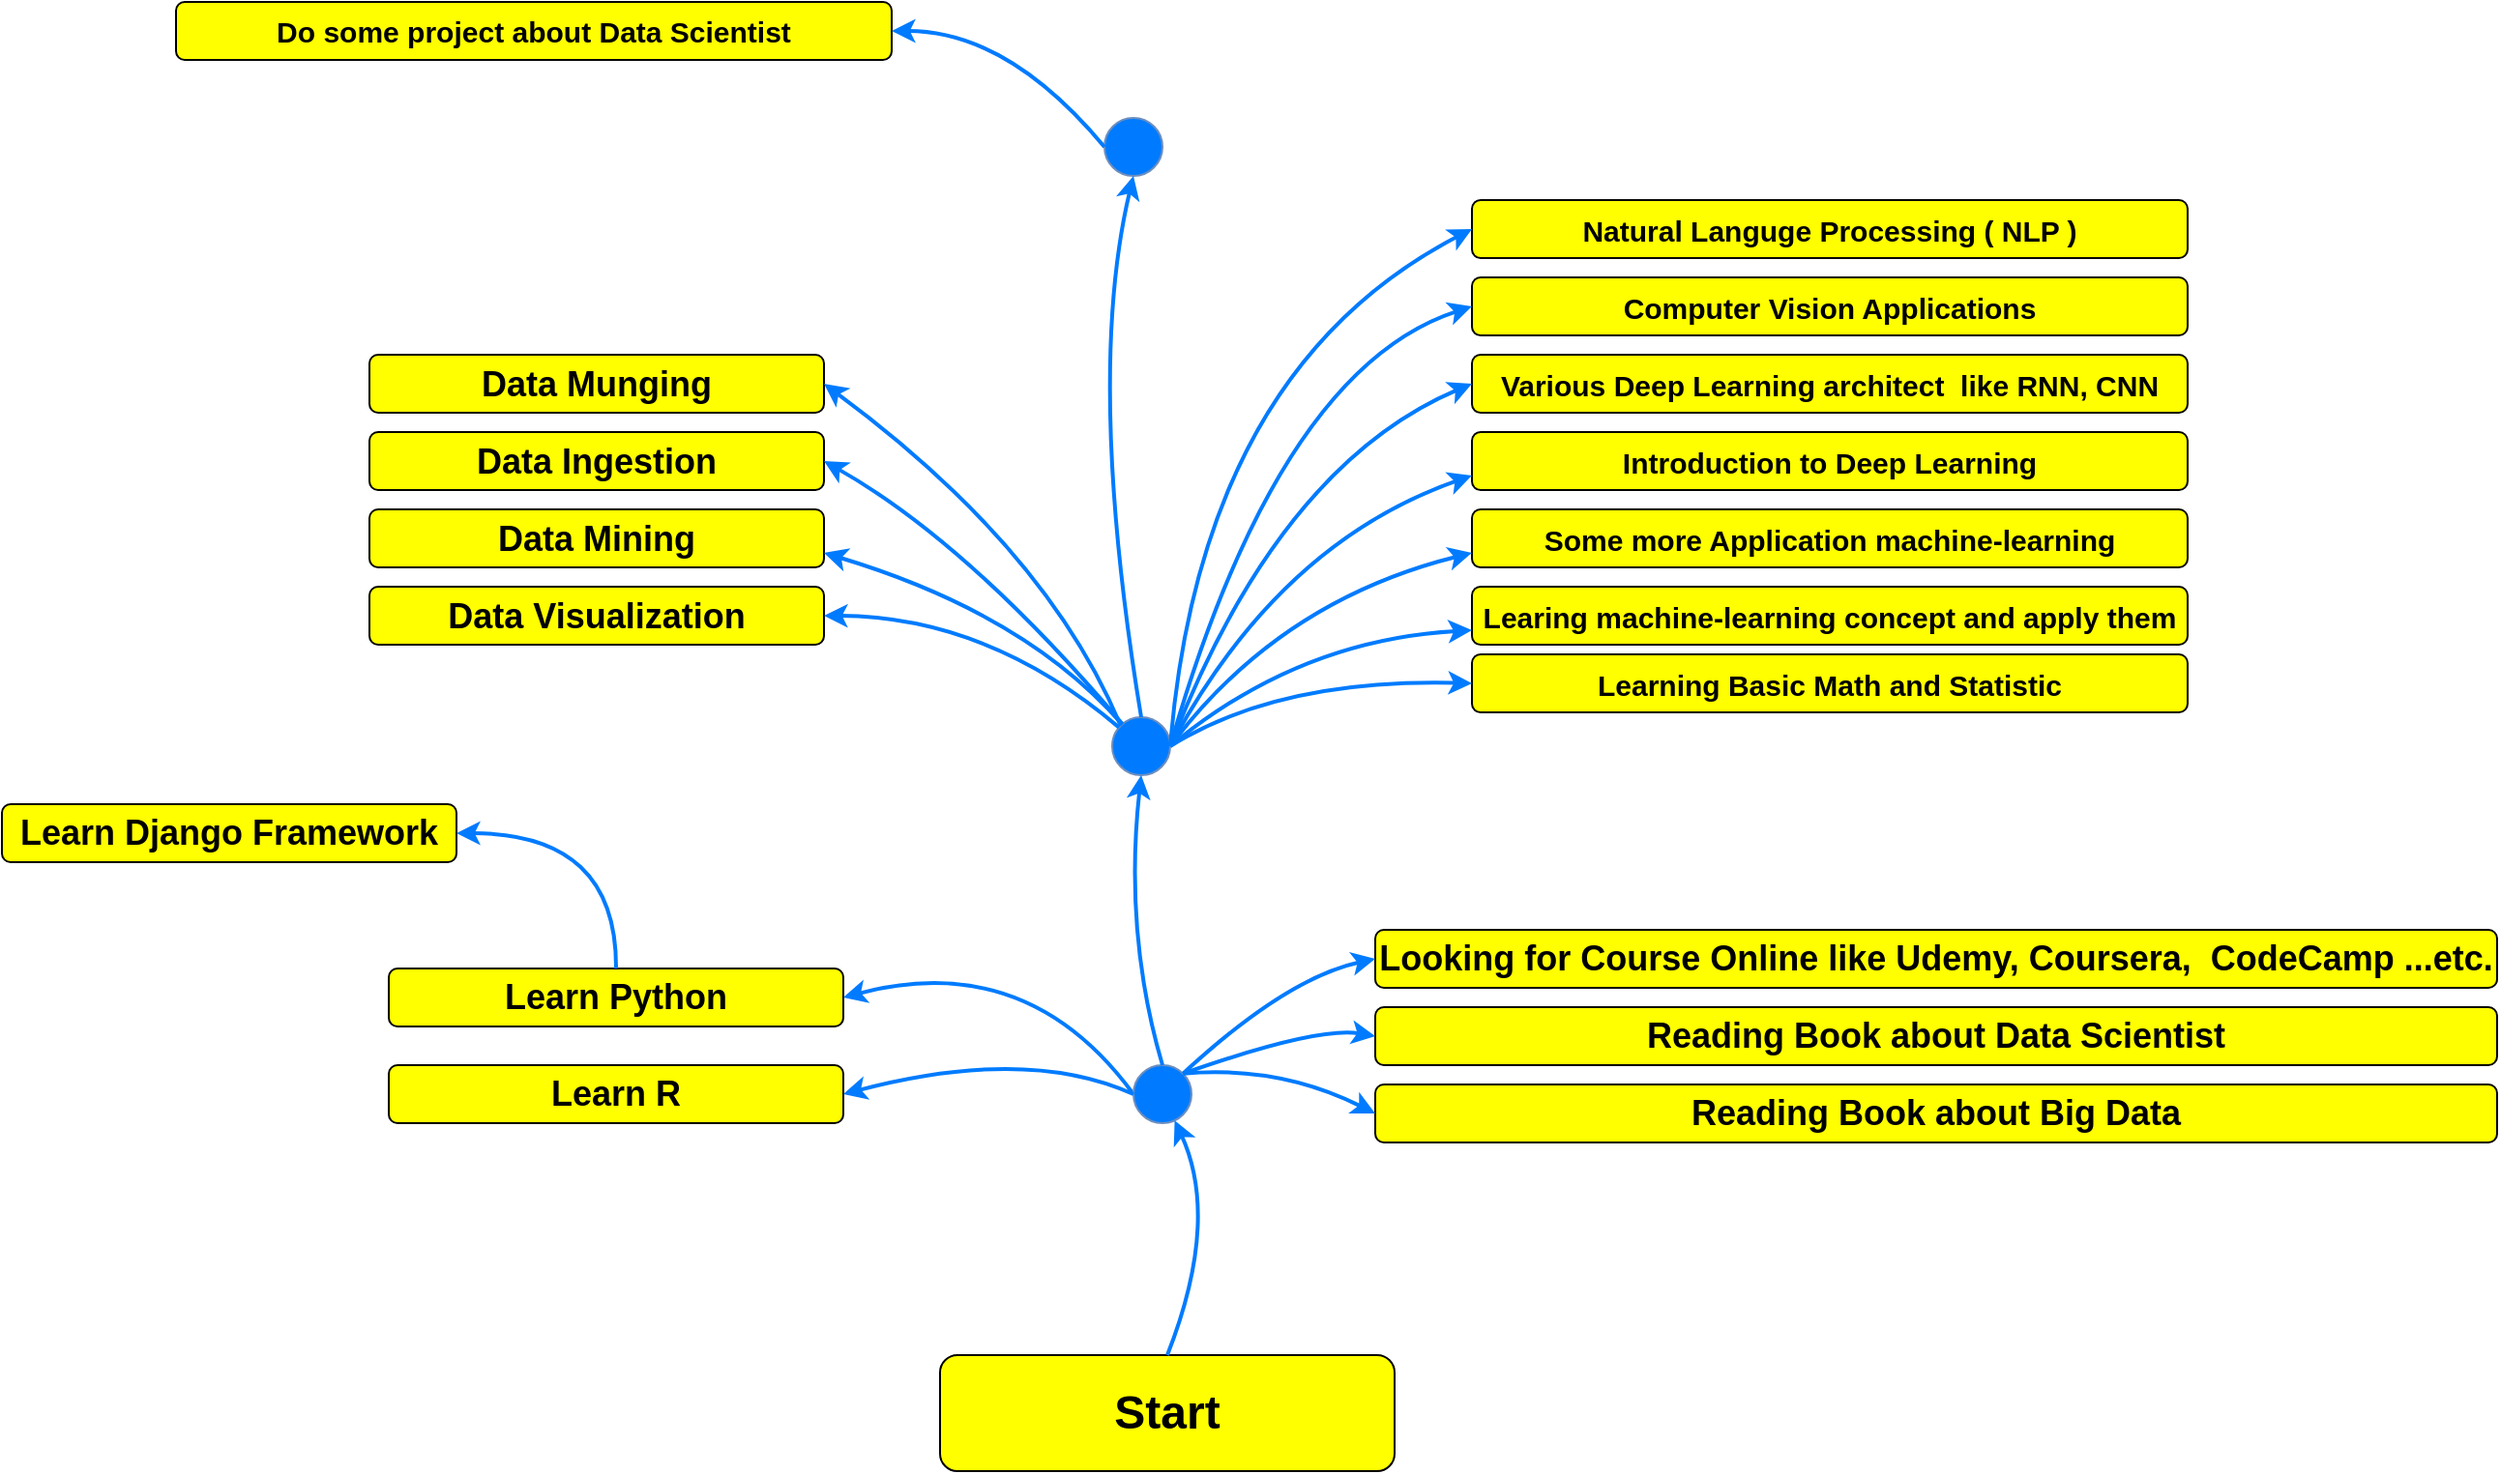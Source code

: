 <mxfile pages="1" version="11.2.4" type="device"><diagram id="7643i7Skr_hlZlgjzF_y" name="Page-1"><mxGraphModel dx="2557" dy="992" grid="1" gridSize="10" guides="1" tooltips="1" connect="1" arrows="1" fold="1" page="1" pageScale="1" pageWidth="850" pageHeight="1100" math="0" shadow="0"><root><mxCell id="0"/><mxCell id="1" parent="0"/><mxCell id="uCrmh67vPRaw3rNoZllx-1" value="&lt;h1&gt;&lt;b&gt;&lt;font style=&quot;font-size: 24px&quot;&gt;Start&lt;/font&gt;&lt;/b&gt;&lt;/h1&gt;" style="rounded=1;whiteSpace=wrap;html=1;fillColor=#FFFf00;strokeColor=#000000;" parent="1" vertex="1"><mxGeometry x="295" y="1030" width="235" height="60" as="geometry"/></mxCell><mxCell id="uCrmh67vPRaw3rNoZllx-2" value="&lt;h1 style=&quot;font-size: 18px;&quot;&gt;Learn Python&lt;/h1&gt;" style="rounded=1;whiteSpace=wrap;html=1;fillColor=#FFFf00;strokeColor=#000000;fontSize=18;" parent="1" vertex="1"><mxGeometry x="10" y="830" width="235" height="30" as="geometry"/></mxCell><mxCell id="uCrmh67vPRaw3rNoZllx-5" value="" style="endArrow=classic;html=1;exitX=0;exitY=0.5;exitDx=0;exitDy=0;entryX=1;entryY=0.5;entryDx=0;entryDy=0;curved=1;fillColor=#dae8fc;strokeColor=#007bff;strokeWidth=2;" parent="1" source="uCrmh67vPRaw3rNoZllx-4" target="uCrmh67vPRaw3rNoZllx-2" edge="1"><mxGeometry width="50" height="50" relative="1" as="geometry"><mxPoint x="368.5" y="1030" as="sourcePoint"/><mxPoint x="331.607" y="815.607" as="targetPoint"/><Array as="points"><mxPoint x="340" y="820"/></Array></mxGeometry></mxCell><mxCell id="uCrmh67vPRaw3rNoZllx-6" value="&lt;h1 style=&quot;font-size: 18px&quot;&gt;Learn Django Framework&lt;/h1&gt;" style="rounded=1;whiteSpace=wrap;html=1;fillColor=#FFFf00;strokeColor=#000000;fontSize=18;" parent="1" vertex="1"><mxGeometry x="-190" y="745" width="235" height="30" as="geometry"/></mxCell><mxCell id="uCrmh67vPRaw3rNoZllx-8" value="" style="shape=image;html=1;verticalAlign=top;verticalLabelPosition=bottom;labelBackgroundColor=#ffffff;imageAspect=0;aspect=fixed;image=https://cdn2.iconfinder.com/data/icons/ios-7-icons/50/finish_flag-128.png;strokeColor=#000000;fillColor=#007bff;fontSize=18;" parent="1" vertex="1"><mxGeometry x="460" y="1046" width="28" height="28" as="geometry"/></mxCell><mxCell id="MnlMq0FIGvpCBEIRdMif-1" value="&lt;h1 style=&quot;font-size: 15px;&quot;&gt;Learning Basic Math and Statistic&lt;/h1&gt;" style="rounded=1;whiteSpace=wrap;html=1;fillColor=#FFFf00;strokeColor=#000000;fontSize=15;" parent="1" vertex="1"><mxGeometry x="570" y="667.5" width="370" height="30" as="geometry"/></mxCell><mxCell id="MnlMq0FIGvpCBEIRdMif-2" value="" style="endArrow=classic;html=1;exitX=0.5;exitY=0;exitDx=0;exitDy=0;entryX=1;entryY=0.5;entryDx=0;entryDy=0;curved=1;fillColor=#dae8fc;strokeColor=#007bff;strokeWidth=2;" parent="1" source="uCrmh67vPRaw3rNoZllx-2" target="uCrmh67vPRaw3rNoZllx-6" edge="1"><mxGeometry width="50" height="50" relative="1" as="geometry"><mxPoint x="225" y="750" as="sourcePoint"/><mxPoint x="120" y="790" as="targetPoint"/><Array as="points"><mxPoint x="128" y="760"/></Array></mxGeometry></mxCell><mxCell id="MnlMq0FIGvpCBEIRdMif-4" value="" style="endArrow=classic;html=1;exitX=1;exitY=0.5;exitDx=0;exitDy=0;entryX=0;entryY=0.5;entryDx=0;entryDy=0;curved=1;fillColor=#dae8fc;strokeColor=#007bff;strokeWidth=2;" parent="1" source="MnlMq0FIGvpCBEIRdMif-5" target="MnlMq0FIGvpCBEIRdMif-1" edge="1"><mxGeometry width="50" height="50" relative="1" as="geometry"><mxPoint x="317.5" y="775" as="sourcePoint"/><mxPoint x="235" y="705" as="targetPoint"/><Array as="points"><mxPoint x="470" y="680"/></Array></mxGeometry></mxCell><mxCell id="MnlMq0FIGvpCBEIRdMif-5" value="" style="ellipse;whiteSpace=wrap;html=1;aspect=fixed;strokeColor=#6c8ebf;fillColor=#007bff;fontSize=18;" parent="1" vertex="1"><mxGeometry x="384" y="700" width="30" height="30" as="geometry"/></mxCell><mxCell id="MnlMq0FIGvpCBEIRdMif-7" value="Learing machine-learning concept and apply them" style="rounded=1;whiteSpace=wrap;html=1;fillColor=#FFFf00;strokeColor=#000000;fontSize=15;fontStyle=1" parent="1" vertex="1"><mxGeometry x="570" y="632.5" width="370" height="30" as="geometry"/></mxCell><mxCell id="uCrmh67vPRaw3rNoZllx-4" value="" style="ellipse;whiteSpace=wrap;html=1;aspect=fixed;strokeColor=#6c8ebf;fillColor=#007bff;fontSize=18;" parent="1" vertex="1"><mxGeometry x="395" y="880" width="30" height="30" as="geometry"/></mxCell><mxCell id="GGtM1OPLMsDwBYdlKt7L-3" value="" style="endArrow=classic;html=1;exitX=0.5;exitY=0;exitDx=0;exitDy=0;curved=1;fillColor=#dae8fc;strokeColor=#007bff;strokeWidth=2;" edge="1" parent="1" source="uCrmh67vPRaw3rNoZllx-1" target="uCrmh67vPRaw3rNoZllx-4"><mxGeometry width="50" height="50" relative="1" as="geometry"><mxPoint x="412.5" y="1030" as="sourcePoint"/><mxPoint x="413" y="868" as="targetPoint"/><Array as="points"><mxPoint x="440" y="960"/></Array></mxGeometry></mxCell><mxCell id="GGtM1OPLMsDwBYdlKt7L-4" value="" style="endArrow=classic;html=1;exitX=0.5;exitY=0;exitDx=0;exitDy=0;curved=1;fillColor=#dae8fc;strokeColor=#007bff;strokeWidth=2;entryX=0.5;entryY=1;entryDx=0;entryDy=0;" edge="1" parent="1" source="uCrmh67vPRaw3rNoZllx-4" target="MnlMq0FIGvpCBEIRdMif-5"><mxGeometry width="50" height="50" relative="1" as="geometry"><mxPoint x="460.5" y="881.5" as="sourcePoint"/><mxPoint x="464.286" y="760.119" as="targetPoint"/><Array as="points"><mxPoint x="390" y="812"/></Array></mxGeometry></mxCell><mxCell id="GGtM1OPLMsDwBYdlKt7L-5" value="Some more Application machine-learning" style="rounded=1;whiteSpace=wrap;html=1;fillColor=#FFFf00;strokeColor=#000000;fontSize=15;fontStyle=1" vertex="1" parent="1"><mxGeometry x="570" y="592.5" width="370" height="30" as="geometry"/></mxCell><mxCell id="GGtM1OPLMsDwBYdlKt7L-6" value="Introduction to Deep Learning" style="rounded=1;whiteSpace=wrap;html=1;fillColor=#FFFf00;strokeColor=#000000;fontSize=15;fontStyle=1" vertex="1" parent="1"><mxGeometry x="570" y="552.5" width="370" height="30" as="geometry"/></mxCell><mxCell id="GGtM1OPLMsDwBYdlKt7L-7" value="Various Deep Learning architect&amp;nbsp; like RNN, CNN" style="rounded=1;whiteSpace=wrap;html=1;fillColor=#FFFf00;strokeColor=#000000;fontSize=15;fontStyle=1" vertex="1" parent="1"><mxGeometry x="570" y="512.5" width="370" height="30" as="geometry"/></mxCell><mxCell id="GGtM1OPLMsDwBYdlKt7L-8" value="Computer Vision Applications" style="rounded=1;whiteSpace=wrap;html=1;fillColor=#FFFf00;strokeColor=#000000;fontSize=15;fontStyle=1" vertex="1" parent="1"><mxGeometry x="570" y="472.5" width="370" height="30" as="geometry"/></mxCell><mxCell id="GGtM1OPLMsDwBYdlKt7L-9" value="Natural Languge Processing ( NLP )" style="rounded=1;whiteSpace=wrap;html=1;fillColor=#FFFf00;strokeColor=#000000;fontSize=15;fontStyle=1" vertex="1" parent="1"><mxGeometry x="570" y="432.5" width="370" height="30" as="geometry"/></mxCell><mxCell id="GGtM1OPLMsDwBYdlKt7L-10" value="" style="endArrow=classic;html=1;exitX=1;exitY=0.5;exitDx=0;exitDy=0;entryX=0;entryY=0.75;entryDx=0;entryDy=0;curved=1;fillColor=#dae8fc;strokeColor=#007bff;strokeWidth=2;" edge="1" parent="1" source="MnlMq0FIGvpCBEIRdMif-5" target="GGtM1OPLMsDwBYdlKt7L-5"><mxGeometry width="50" height="50" relative="1" as="geometry"><mxPoint x="400" y="670" as="sourcePoint"/><mxPoint x="520" y="645" as="targetPoint"/><Array as="points"><mxPoint x="470" y="640"/></Array></mxGeometry></mxCell><mxCell id="GGtM1OPLMsDwBYdlKt7L-11" value="" style="endArrow=classic;html=1;entryX=0;entryY=0.75;entryDx=0;entryDy=0;curved=1;fillColor=#dae8fc;strokeColor=#007bff;strokeWidth=2;exitX=1;exitY=0.5;exitDx=0;exitDy=0;" edge="1" parent="1" source="MnlMq0FIGvpCBEIRdMif-5" target="GGtM1OPLMsDwBYdlKt7L-6"><mxGeometry width="50" height="50" relative="1" as="geometry"><mxPoint x="420" y="710" as="sourcePoint"/><mxPoint x="480" y="529" as="targetPoint"/><Array as="points"><mxPoint x="470" y="610"/></Array></mxGeometry></mxCell><mxCell id="GGtM1OPLMsDwBYdlKt7L-12" value="" style="endArrow=classic;html=1;entryX=0;entryY=0.5;entryDx=0;entryDy=0;curved=1;fillColor=#dae8fc;strokeColor=#007bff;strokeWidth=2;exitX=1;exitY=0.5;exitDx=0;exitDy=0;" edge="1" parent="1" source="MnlMq0FIGvpCBEIRdMif-5" target="GGtM1OPLMsDwBYdlKt7L-8"><mxGeometry width="50" height="50" relative="1" as="geometry"><mxPoint x="420" y="710" as="sourcePoint"/><mxPoint x="380" y="464" as="targetPoint"/><Array as="points"><mxPoint x="470" y="520"/></Array></mxGeometry></mxCell><mxCell id="GGtM1OPLMsDwBYdlKt7L-13" value="" style="endArrow=classic;html=1;entryX=0;entryY=0.5;entryDx=0;entryDy=0;curved=1;fillColor=#dae8fc;strokeColor=#007bff;strokeWidth=2;exitX=1;exitY=0.5;exitDx=0;exitDy=0;" edge="1" parent="1" source="MnlMq0FIGvpCBEIRdMif-5" target="GGtM1OPLMsDwBYdlKt7L-9"><mxGeometry width="50" height="50" relative="1" as="geometry"><mxPoint x="420" y="710" as="sourcePoint"/><mxPoint x="310" y="440" as="targetPoint"/><Array as="points"><mxPoint x="430" y="520"/></Array></mxGeometry></mxCell><mxCell id="GGtM1OPLMsDwBYdlKt7L-14" value="" style="endArrow=classic;html=1;entryX=0;entryY=0.5;entryDx=0;entryDy=0;curved=1;fillColor=#dae8fc;strokeColor=#007bff;strokeWidth=2;exitX=1;exitY=0.5;exitDx=0;exitDy=0;" edge="1" parent="1" source="MnlMq0FIGvpCBEIRdMif-5" target="GGtM1OPLMsDwBYdlKt7L-7"><mxGeometry width="50" height="50" relative="1" as="geometry"><mxPoint x="420" y="710" as="sourcePoint"/><mxPoint x="415" y="497.5" as="targetPoint"/><Array as="points"><mxPoint x="470" y="570"/></Array></mxGeometry></mxCell><mxCell id="GGtM1OPLMsDwBYdlKt7L-15" value="" style="endArrow=classic;html=1;exitX=1;exitY=0.5;exitDx=0;exitDy=0;entryX=0;entryY=0.75;entryDx=0;entryDy=0;curved=1;fillColor=#dae8fc;strokeColor=#007bff;strokeWidth=2;" edge="1" parent="1" source="MnlMq0FIGvpCBEIRdMif-5" target="MnlMq0FIGvpCBEIRdMif-7"><mxGeometry width="50" height="50" relative="1" as="geometry"><mxPoint x="420" y="732.5" as="sourcePoint"/><mxPoint x="570" y="700" as="targetPoint"/><Array as="points"><mxPoint x="480" y="660"/></Array></mxGeometry></mxCell><mxCell id="GGtM1OPLMsDwBYdlKt7L-16" value="&lt;h1 style=&quot;font-size: 18px&quot;&gt;Learn R&lt;/h1&gt;" style="rounded=1;whiteSpace=wrap;html=1;fillColor=#FFFf00;strokeColor=#000000;fontSize=18;" vertex="1" parent="1"><mxGeometry x="10" y="880" width="235" height="30" as="geometry"/></mxCell><mxCell id="GGtM1OPLMsDwBYdlKt7L-17" value="" style="endArrow=classic;html=1;exitX=0;exitY=0.5;exitDx=0;exitDy=0;entryX=1;entryY=0.5;entryDx=0;entryDy=0;curved=1;fillColor=#dae8fc;strokeColor=#007bff;strokeWidth=2;" edge="1" parent="1" source="uCrmh67vPRaw3rNoZllx-4" target="GGtM1OPLMsDwBYdlKt7L-16"><mxGeometry width="50" height="50" relative="1" as="geometry"><mxPoint x="395" y="917.5" as="sourcePoint"/><mxPoint x="245" y="867.5" as="targetPoint"/><Array as="points"><mxPoint x="340" y="870"/></Array></mxGeometry></mxCell><mxCell id="GGtM1OPLMsDwBYdlKt7L-18" value="" style="ellipse;whiteSpace=wrap;html=1;aspect=fixed;strokeColor=#6c8ebf;fillColor=#007bff;fontSize=18;" vertex="1" parent="1"><mxGeometry x="380" y="390" width="30" height="30" as="geometry"/></mxCell><mxCell id="GGtM1OPLMsDwBYdlKt7L-19" value="" style="endArrow=classic;html=1;exitX=0.5;exitY=0;exitDx=0;exitDy=0;curved=1;fillColor=#dae8fc;strokeColor=#007bff;strokeWidth=2;entryX=0.5;entryY=1;entryDx=0;entryDy=0;" edge="1" parent="1" source="MnlMq0FIGvpCBEIRdMif-5" target="GGtM1OPLMsDwBYdlKt7L-18"><mxGeometry width="50" height="50" relative="1" as="geometry"><mxPoint x="390" y="592.5" as="sourcePoint"/><mxPoint x="385" y="442.5" as="targetPoint"/><Array as="points"><mxPoint x="370" y="524.5"/></Array></mxGeometry></mxCell><mxCell id="GGtM1OPLMsDwBYdlKt7L-20" value="&lt;h1 style=&quot;font-size: 18px&quot;&gt;Reading Book about Data Scientist&lt;/h1&gt;" style="rounded=1;whiteSpace=wrap;html=1;fillColor=#FFFf00;strokeColor=#000000;fontSize=18;" vertex="1" parent="1"><mxGeometry x="520" y="850" width="580" height="30" as="geometry"/></mxCell><mxCell id="GGtM1OPLMsDwBYdlKt7L-21" value="&lt;h1 style=&quot;font-size: 18px&quot;&gt;Reading Book about Big Data&lt;/h1&gt;" style="rounded=1;whiteSpace=wrap;html=1;fillColor=#FFFf00;strokeColor=#000000;fontSize=18;" vertex="1" parent="1"><mxGeometry x="520" y="890" width="580" height="30" as="geometry"/></mxCell><mxCell id="GGtM1OPLMsDwBYdlKt7L-22" value="&lt;h1 style=&quot;font-size: 18px&quot;&gt;Looking for Course Online like Udemy, Coursera,&amp;nbsp; CodeCamp ...etc.&lt;/h1&gt;" style="rounded=1;whiteSpace=wrap;html=1;fillColor=#FFFf00;strokeColor=#000000;fontSize=18;" vertex="1" parent="1"><mxGeometry x="520" y="810" width="580" height="30" as="geometry"/></mxCell><mxCell id="GGtM1OPLMsDwBYdlKt7L-23" value="" style="endArrow=classic;html=1;exitX=1;exitY=0;exitDx=0;exitDy=0;curved=1;fillColor=#dae8fc;strokeColor=#007bff;strokeWidth=2;entryX=0;entryY=0.5;entryDx=0;entryDy=0;" edge="1" parent="1" source="uCrmh67vPRaw3rNoZllx-4" target="GGtM1OPLMsDwBYdlKt7L-22"><mxGeometry width="50" height="50" relative="1" as="geometry"><mxPoint x="446.5" y="905" as="sourcePoint"/><mxPoint x="450.286" y="783.619" as="targetPoint"/><Array as="points"><mxPoint x="474" y="835"/></Array></mxGeometry></mxCell><mxCell id="GGtM1OPLMsDwBYdlKt7L-24" value="" style="endArrow=classic;html=1;exitX=1;exitY=0;exitDx=0;exitDy=0;curved=1;fillColor=#dae8fc;strokeColor=#007bff;strokeWidth=2;entryX=0;entryY=0.5;entryDx=0;entryDy=0;" edge="1" parent="1" source="uCrmh67vPRaw3rNoZllx-4" target="GGtM1OPLMsDwBYdlKt7L-20"><mxGeometry width="50" height="50" relative="1" as="geometry"><mxPoint x="474.5" y="961.5" as="sourcePoint"/><mxPoint x="478.286" y="840.119" as="targetPoint"/><Array as="points"><mxPoint x="490" y="860"/></Array></mxGeometry></mxCell><mxCell id="GGtM1OPLMsDwBYdlKt7L-25" value="" style="endArrow=classic;html=1;exitX=1;exitY=0;exitDx=0;exitDy=0;curved=1;fillColor=#dae8fc;strokeColor=#007bff;strokeWidth=2;entryX=0;entryY=0.5;entryDx=0;entryDy=0;" edge="1" parent="1" source="uCrmh67vPRaw3rNoZllx-4" target="GGtM1OPLMsDwBYdlKt7L-21"><mxGeometry width="50" height="50" relative="1" as="geometry"><mxPoint x="468" y="1001.5" as="sourcePoint"/><mxPoint x="471.786" y="880.119" as="targetPoint"/><Array as="points"><mxPoint x="470" y="880"/></Array></mxGeometry></mxCell><mxCell id="GGtM1OPLMsDwBYdlKt7L-27" value="Do some project about Data Scientist" style="rounded=1;whiteSpace=wrap;html=1;fillColor=#FFFf00;strokeColor=#000000;fontSize=15;fontStyle=1" vertex="1" parent="1"><mxGeometry x="-100" y="330" width="370" height="30" as="geometry"/></mxCell><mxCell id="GGtM1OPLMsDwBYdlKt7L-28" value="" style="endArrow=classic;html=1;exitX=0;exitY=0.5;exitDx=0;exitDy=0;curved=1;fillColor=#dae8fc;strokeColor=#007bff;strokeWidth=2;entryX=1;entryY=0.5;entryDx=0;entryDy=0;" edge="1" parent="1" source="GGtM1OPLMsDwBYdlKt7L-18" target="GGtM1OPLMsDwBYdlKt7L-27"><mxGeometry width="50" height="50" relative="1" as="geometry"><mxPoint x="312.5" y="692.5" as="sourcePoint"/><mxPoint x="302.5" y="412.5" as="targetPoint"/><Array as="points"><mxPoint x="330" y="345"/></Array></mxGeometry></mxCell><mxCell id="GGtM1OPLMsDwBYdlKt7L-29" value="&lt;h1 style=&quot;font-size: 18px&quot;&gt;Data Mining&lt;/h1&gt;" style="rounded=1;whiteSpace=wrap;html=1;fillColor=#FFFf00;strokeColor=#000000;fontSize=18;" vertex="1" parent="1"><mxGeometry y="592.5" width="235" height="30" as="geometry"/></mxCell><mxCell id="GGtM1OPLMsDwBYdlKt7L-30" value="&lt;h1 style=&quot;font-size: 18px&quot;&gt;Data Visualization&lt;/h1&gt;" style="rounded=1;whiteSpace=wrap;html=1;fillColor=#FFFf00;strokeColor=#000000;fontSize=18;" vertex="1" parent="1"><mxGeometry y="632.5" width="235" height="30" as="geometry"/></mxCell><mxCell id="GGtM1OPLMsDwBYdlKt7L-31" value="&lt;h1 style=&quot;font-size: 18px&quot;&gt;Data Ingestion&lt;/h1&gt;" style="rounded=1;whiteSpace=wrap;html=1;fillColor=#FFFf00;strokeColor=#000000;fontSize=18;" vertex="1" parent="1"><mxGeometry y="552.5" width="235" height="30" as="geometry"/></mxCell><mxCell id="GGtM1OPLMsDwBYdlKt7L-32" value="&lt;h1 style=&quot;font-size: 18px&quot;&gt;Data Munging&lt;/h1&gt;" style="rounded=1;whiteSpace=wrap;html=1;fillColor=#FFFf00;strokeColor=#000000;fontSize=18;" vertex="1" parent="1"><mxGeometry y="512.5" width="235" height="30" as="geometry"/></mxCell><mxCell id="GGtM1OPLMsDwBYdlKt7L-33" value="" style="endArrow=classic;html=1;curved=1;fillColor=#dae8fc;strokeColor=#007bff;strokeWidth=2;entryX=1;entryY=0.5;entryDx=0;entryDy=0;" edge="1" parent="1" source="MnlMq0FIGvpCBEIRdMif-5" target="GGtM1OPLMsDwBYdlKt7L-30"><mxGeometry width="50" height="50" relative="1" as="geometry"><mxPoint x="390" y="715" as="sourcePoint"/><mxPoint x="369.5" y="611.5" as="targetPoint"/><Array as="points"><mxPoint x="320" y="648"/></Array></mxGeometry></mxCell><mxCell id="GGtM1OPLMsDwBYdlKt7L-34" value="" style="endArrow=classic;html=1;curved=1;fillColor=#dae8fc;strokeColor=#007bff;strokeWidth=2;entryX=1;entryY=0.75;entryDx=0;entryDy=0;" edge="1" parent="1" source="MnlMq0FIGvpCBEIRdMif-5" target="GGtM1OPLMsDwBYdlKt7L-29"><mxGeometry width="50" height="50" relative="1" as="geometry"><mxPoint x="390" y="710" as="sourcePoint"/><mxPoint x="369.5" y="651.5" as="targetPoint"/><Array as="points"><mxPoint x="339.5" y="646.5"/></Array></mxGeometry></mxCell><mxCell id="GGtM1OPLMsDwBYdlKt7L-35" value="" style="endArrow=classic;html=1;curved=1;fillColor=#dae8fc;strokeColor=#007bff;strokeWidth=2;entryX=1;entryY=0.5;entryDx=0;entryDy=0;" edge="1" parent="1" source="MnlMq0FIGvpCBEIRdMif-5" target="GGtM1OPLMsDwBYdlKt7L-31"><mxGeometry width="50" height="50" relative="1" as="geometry"><mxPoint x="390" y="710" as="sourcePoint"/><mxPoint x="340" y="590" as="targetPoint"/><Array as="points"><mxPoint x="310" y="610"/></Array></mxGeometry></mxCell><mxCell id="GGtM1OPLMsDwBYdlKt7L-36" value="" style="endArrow=classic;html=1;curved=1;fillColor=#dae8fc;strokeColor=#007bff;strokeWidth=2;entryX=1;entryY=0.5;entryDx=0;entryDy=0;exitX=0;exitY=0;exitDx=0;exitDy=0;" edge="1" parent="1" source="MnlMq0FIGvpCBEIRdMif-5" target="GGtM1OPLMsDwBYdlKt7L-32"><mxGeometry width="50" height="50" relative="1" as="geometry"><mxPoint x="390" y="692.5" as="sourcePoint"/><mxPoint x="235" y="550" as="targetPoint"/><Array as="points"><mxPoint x="350" y="612.5"/></Array></mxGeometry></mxCell></root></mxGraphModel></diagram></mxfile>